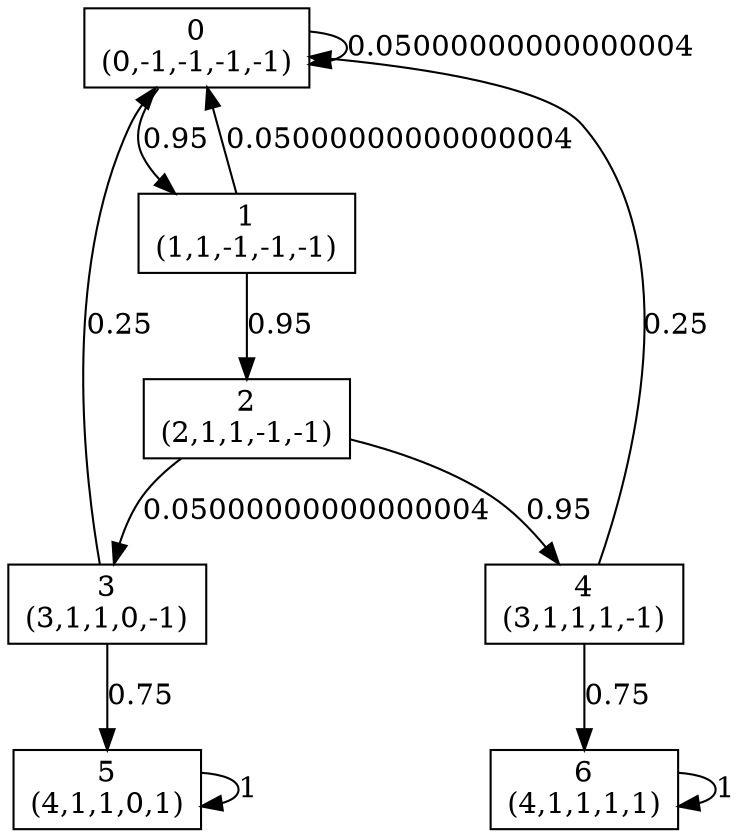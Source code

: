 digraph P {
node [shape=box];
0 -> 0 [ label="0.05000000000000004" ];
0 -> 1 [ label="0.95" ];
1 -> 0 [ label="0.05000000000000004" ];
1 -> 2 [ label="0.95" ];
2 -> 3 [ label="0.05000000000000004" ];
2 -> 4 [ label="0.95" ];
3 -> 0 [ label="0.25" ];
3 -> 5 [ label="0.75" ];
4 -> 0 [ label="0.25" ];
4 -> 6 [ label="0.75" ];
5 -> 5 [ label="1" ];
6 -> 6 [ label="1" ];
0 [label="0\n(0,-1,-1,-1,-1)"];
1 [label="1\n(1,1,-1,-1,-1)"];
2 [label="2\n(2,1,1,-1,-1)"];
3 [label="3\n(3,1,1,0,-1)"];
4 [label="4\n(3,1,1,1,-1)"];
5 [label="5\n(4,1,1,0,1)"];
6 [label="6\n(4,1,1,1,1)"];
}
